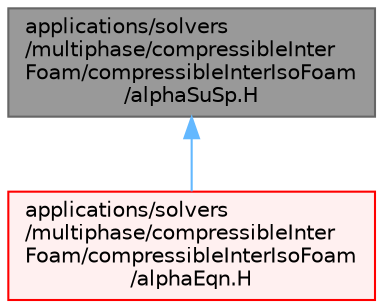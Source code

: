 digraph "applications/solvers/multiphase/compressibleInterFoam/compressibleInterIsoFoam/alphaSuSp.H"
{
 // LATEX_PDF_SIZE
  bgcolor="transparent";
  edge [fontname=Helvetica,fontsize=10,labelfontname=Helvetica,labelfontsize=10];
  node [fontname=Helvetica,fontsize=10,shape=box,height=0.2,width=0.4];
  Node1 [id="Node000001",label="applications/solvers\l/multiphase/compressibleInter\lFoam/compressibleInterIsoFoam\l/alphaSuSp.H",height=0.2,width=0.4,color="gray40", fillcolor="grey60", style="filled", fontcolor="black",tooltip=" "];
  Node1 -> Node2 [id="edge1_Node000001_Node000002",dir="back",color="steelblue1",style="solid",tooltip=" "];
  Node2 [id="Node000002",label="applications/solvers\l/multiphase/compressibleInter\lFoam/compressibleInterIsoFoam\l/alphaEqn.H",height=0.2,width=0.4,color="red", fillcolor="#FFF0F0", style="filled",URL="$compressibleInterFoam_2compressibleInterIsoFoam_2alphaEqn_8H.html",tooltip=" "];
}
